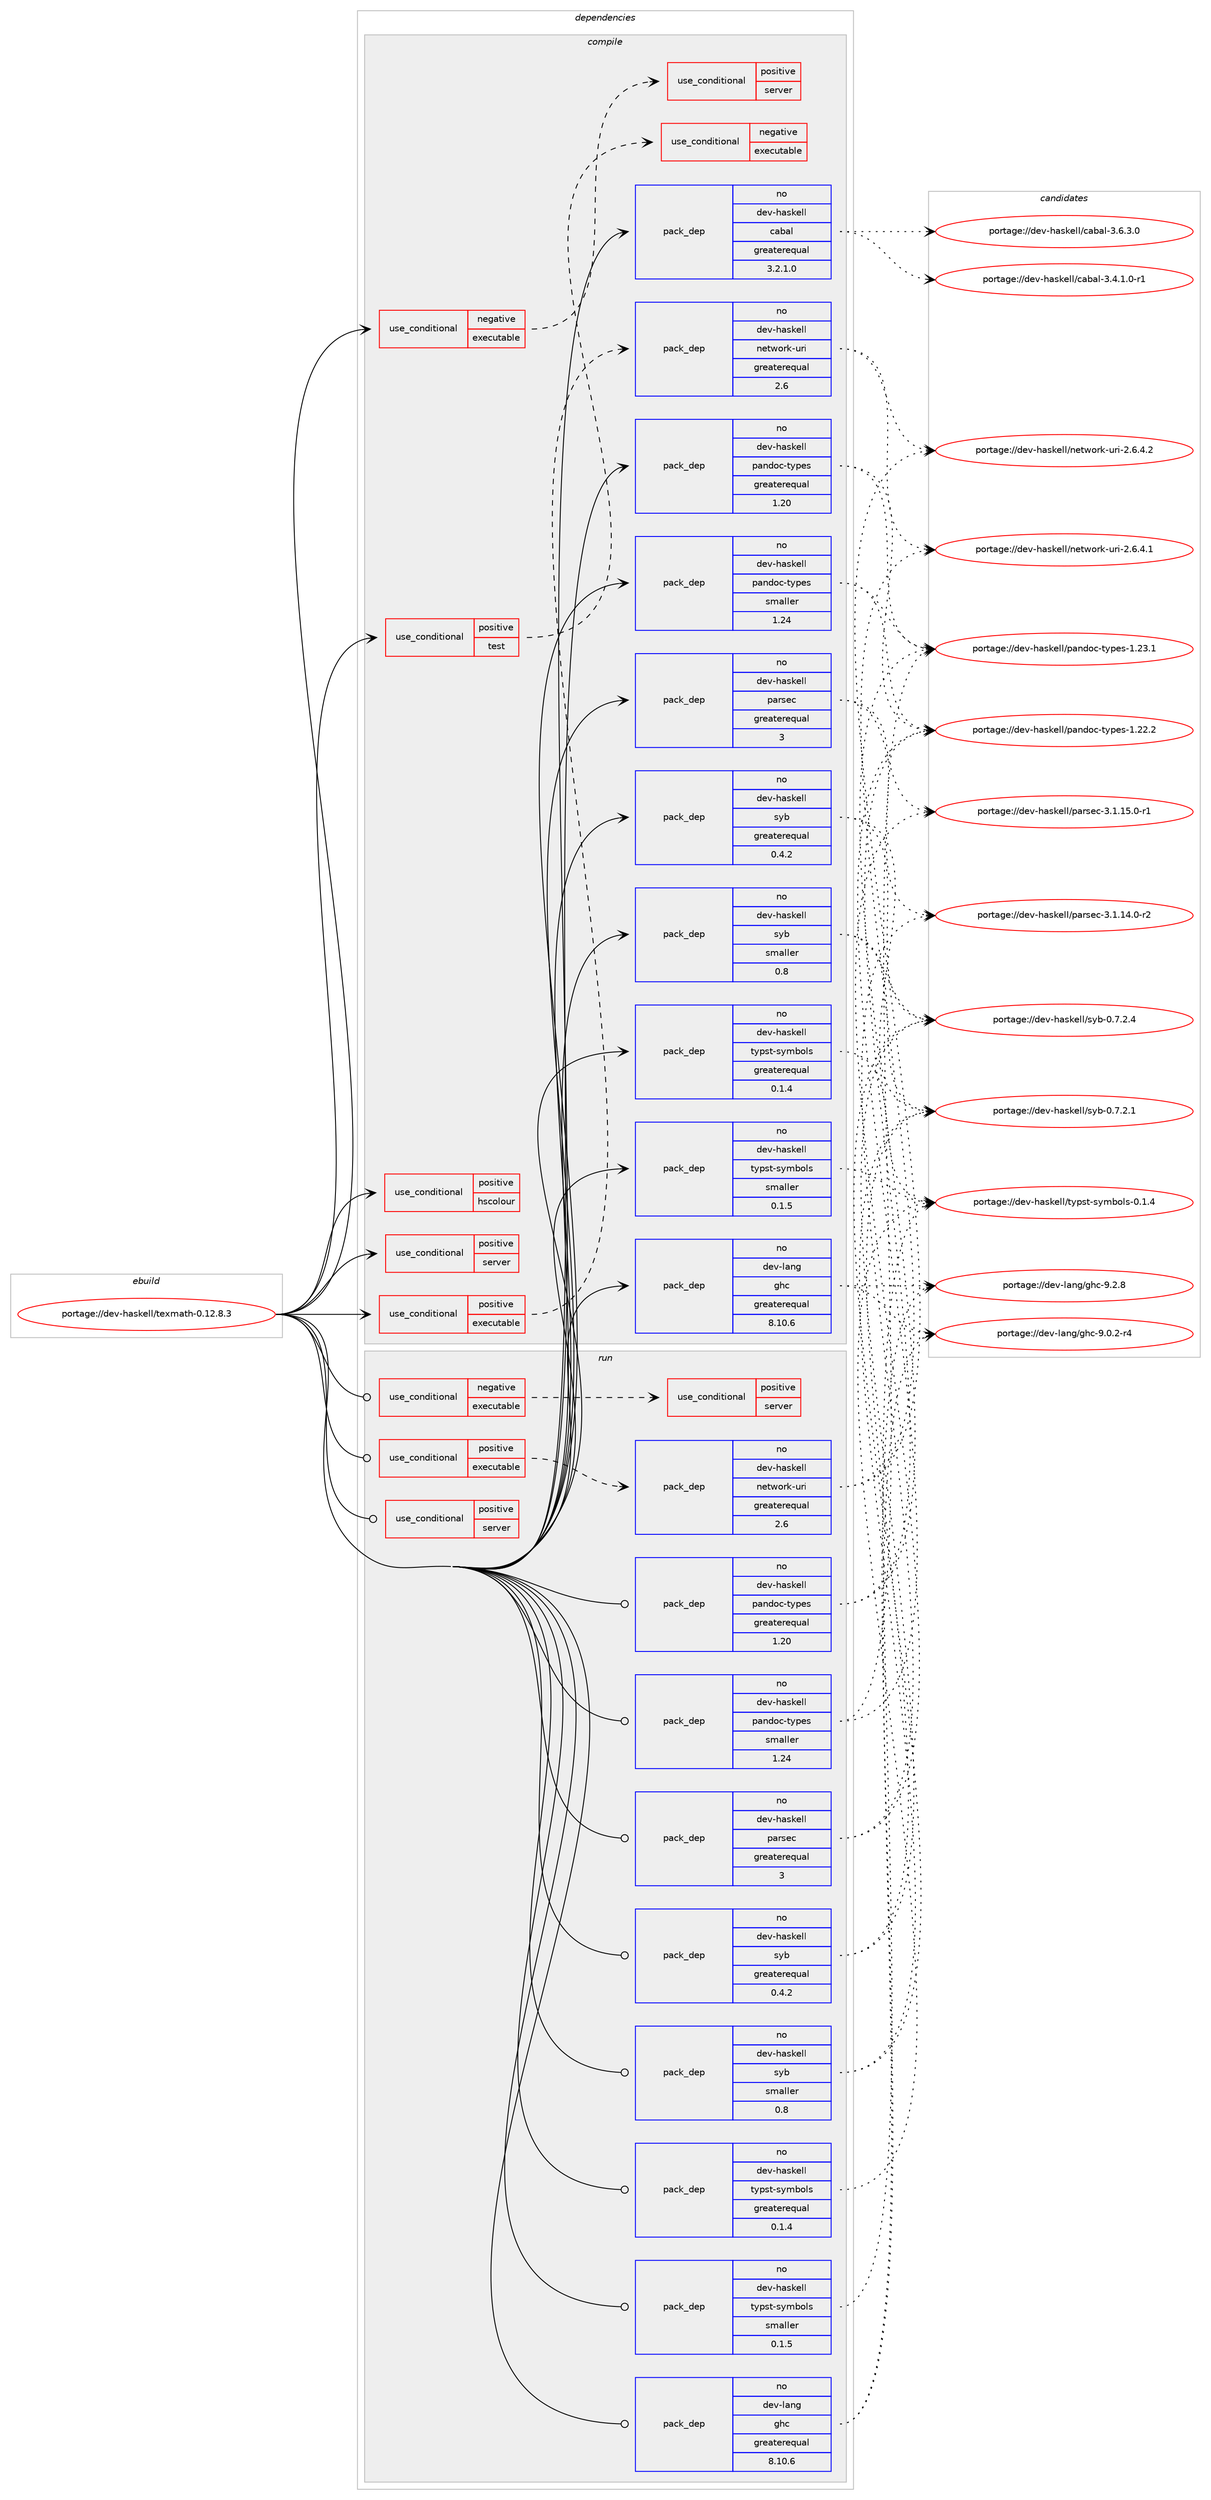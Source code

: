 digraph prolog {

# *************
# Graph options
# *************

newrank=true;
concentrate=true;
compound=true;
graph [rankdir=LR,fontname=Helvetica,fontsize=10,ranksep=1.5];#, ranksep=2.5, nodesep=0.2];
edge  [arrowhead=vee];
node  [fontname=Helvetica,fontsize=10];

# **********
# The ebuild
# **********

subgraph cluster_leftcol {
color=gray;
rank=same;
label=<<i>ebuild</i>>;
id [label="portage://dev-haskell/texmath-0.12.8.3", color=red, width=4, href="../dev-haskell/texmath-0.12.8.3.svg"];
}

# ****************
# The dependencies
# ****************

subgraph cluster_midcol {
color=gray;
label=<<i>dependencies</i>>;
subgraph cluster_compile {
fillcolor="#eeeeee";
style=filled;
label=<<i>compile</i>>;
subgraph cond20529 {
dependency44239 [label=<<TABLE BORDER="0" CELLBORDER="1" CELLSPACING="0" CELLPADDING="4"><TR><TD ROWSPAN="3" CELLPADDING="10">use_conditional</TD></TR><TR><TD>negative</TD></TR><TR><TD>executable</TD></TR></TABLE>>, shape=none, color=red];
subgraph cond20530 {
dependency44240 [label=<<TABLE BORDER="0" CELLBORDER="1" CELLSPACING="0" CELLPADDING="4"><TR><TD ROWSPAN="3" CELLPADDING="10">use_conditional</TD></TR><TR><TD>positive</TD></TR><TR><TD>server</TD></TR></TABLE>>, shape=none, color=red];
# *** BEGIN UNKNOWN DEPENDENCY TYPE (TODO) ***
# dependency44240 -> package_dependency(portage://dev-haskell/texmath-0.12.8.3,install,no,dev-haskell,aeson,none,[,,],any_same_slot,[use(optenable(profile),none)])
# *** END UNKNOWN DEPENDENCY TYPE (TODO) ***

}
dependency44239:e -> dependency44240:w [weight=20,style="dashed",arrowhead="vee"];
}
id:e -> dependency44239:w [weight=20,style="solid",arrowhead="vee"];
subgraph cond20531 {
dependency44241 [label=<<TABLE BORDER="0" CELLBORDER="1" CELLSPACING="0" CELLPADDING="4"><TR><TD ROWSPAN="3" CELLPADDING="10">use_conditional</TD></TR><TR><TD>positive</TD></TR><TR><TD>executable</TD></TR></TABLE>>, shape=none, color=red];
# *** BEGIN UNKNOWN DEPENDENCY TYPE (TODO) ***
# dependency44241 -> package_dependency(portage://dev-haskell/texmath-0.12.8.3,install,no,dev-haskell,aeson,none,[,,],any_same_slot,[use(optenable(profile),none)])
# *** END UNKNOWN DEPENDENCY TYPE (TODO) ***

subgraph pack22719 {
dependency44242 [label=<<TABLE BORDER="0" CELLBORDER="1" CELLSPACING="0" CELLPADDING="4" WIDTH="220"><TR><TD ROWSPAN="6" CELLPADDING="30">pack_dep</TD></TR><TR><TD WIDTH="110">no</TD></TR><TR><TD>dev-haskell</TD></TR><TR><TD>network-uri</TD></TR><TR><TD>greaterequal</TD></TR><TR><TD>2.6</TD></TR></TABLE>>, shape=none, color=blue];
}
dependency44241:e -> dependency44242:w [weight=20,style="dashed",arrowhead="vee"];
# *** BEGIN UNKNOWN DEPENDENCY TYPE (TODO) ***
# dependency44241 -> package_dependency(portage://dev-haskell/texmath-0.12.8.3,install,no,dev-haskell,pretty-show,none,[,,],any_same_slot,[use(optenable(profile),none)])
# *** END UNKNOWN DEPENDENCY TYPE (TODO) ***

}
id:e -> dependency44241:w [weight=20,style="solid",arrowhead="vee"];
subgraph cond20532 {
dependency44243 [label=<<TABLE BORDER="0" CELLBORDER="1" CELLSPACING="0" CELLPADDING="4"><TR><TD ROWSPAN="3" CELLPADDING="10">use_conditional</TD></TR><TR><TD>positive</TD></TR><TR><TD>hscolour</TD></TR></TABLE>>, shape=none, color=red];
# *** BEGIN UNKNOWN DEPENDENCY TYPE (TODO) ***
# dependency44243 -> package_dependency(portage://dev-haskell/texmath-0.12.8.3,install,no,dev-haskell,hscolour,none,[,,],[],[])
# *** END UNKNOWN DEPENDENCY TYPE (TODO) ***

}
id:e -> dependency44243:w [weight=20,style="solid",arrowhead="vee"];
subgraph cond20533 {
dependency44244 [label=<<TABLE BORDER="0" CELLBORDER="1" CELLSPACING="0" CELLPADDING="4"><TR><TD ROWSPAN="3" CELLPADDING="10">use_conditional</TD></TR><TR><TD>positive</TD></TR><TR><TD>server</TD></TR></TABLE>>, shape=none, color=red];
# *** BEGIN UNKNOWN DEPENDENCY TYPE (TODO) ***
# dependency44244 -> package_dependency(portage://dev-haskell/texmath-0.12.8.3,install,no,dev-haskell,optparse-applicative,none,[,,],any_same_slot,[use(optenable(profile),none)])
# *** END UNKNOWN DEPENDENCY TYPE (TODO) ***

# *** BEGIN UNKNOWN DEPENDENCY TYPE (TODO) ***
# dependency44244 -> package_dependency(portage://dev-haskell/texmath-0.12.8.3,install,no,dev-haskell,safe,none,[,,],any_same_slot,[use(optenable(profile),none)])
# *** END UNKNOWN DEPENDENCY TYPE (TODO) ***

# *** BEGIN UNKNOWN DEPENDENCY TYPE (TODO) ***
# dependency44244 -> package_dependency(portage://dev-haskell/texmath-0.12.8.3,install,no,dev-haskell,servant-server,none,[,,],any_same_slot,[use(optenable(profile),none)])
# *** END UNKNOWN DEPENDENCY TYPE (TODO) ***

# *** BEGIN UNKNOWN DEPENDENCY TYPE (TODO) ***
# dependency44244 -> package_dependency(portage://dev-haskell/texmath-0.12.8.3,install,no,dev-haskell,wai,none,[,,],any_same_slot,[use(optenable(profile),none)])
# *** END UNKNOWN DEPENDENCY TYPE (TODO) ***

# *** BEGIN UNKNOWN DEPENDENCY TYPE (TODO) ***
# dependency44244 -> package_dependency(portage://dev-haskell/texmath-0.12.8.3,install,no,dev-haskell,wai-logger,none,[,,],any_same_slot,[use(optenable(profile),none)])
# *** END UNKNOWN DEPENDENCY TYPE (TODO) ***

# *** BEGIN UNKNOWN DEPENDENCY TYPE (TODO) ***
# dependency44244 -> package_dependency(portage://dev-haskell/texmath-0.12.8.3,install,no,dev-haskell,warp,none,[,,],any_same_slot,[use(optenable(profile),none)])
# *** END UNKNOWN DEPENDENCY TYPE (TODO) ***

}
id:e -> dependency44244:w [weight=20,style="solid",arrowhead="vee"];
subgraph cond20534 {
dependency44245 [label=<<TABLE BORDER="0" CELLBORDER="1" CELLSPACING="0" CELLPADDING="4"><TR><TD ROWSPAN="3" CELLPADDING="10">use_conditional</TD></TR><TR><TD>positive</TD></TR><TR><TD>test</TD></TR></TABLE>>, shape=none, color=red];
# *** BEGIN UNKNOWN DEPENDENCY TYPE (TODO) ***
# dependency44245 -> package_dependency(portage://dev-haskell/texmath-0.12.8.3,install,no,dev-haskell,tagged,none,[,,],[],[])
# *** END UNKNOWN DEPENDENCY TYPE (TODO) ***

# *** BEGIN UNKNOWN DEPENDENCY TYPE (TODO) ***
# dependency44245 -> package_dependency(portage://dev-haskell/texmath-0.12.8.3,install,no,dev-haskell,tasty,none,[,,],[],[])
# *** END UNKNOWN DEPENDENCY TYPE (TODO) ***

# *** BEGIN UNKNOWN DEPENDENCY TYPE (TODO) ***
# dependency44245 -> package_dependency(portage://dev-haskell/texmath-0.12.8.3,install,no,dev-haskell,tasty-golden,none,[,,],[],[])
# *** END UNKNOWN DEPENDENCY TYPE (TODO) ***

subgraph cond20535 {
dependency44246 [label=<<TABLE BORDER="0" CELLBORDER="1" CELLSPACING="0" CELLPADDING="4"><TR><TD ROWSPAN="3" CELLPADDING="10">use_conditional</TD></TR><TR><TD>negative</TD></TR><TR><TD>executable</TD></TR></TABLE>>, shape=none, color=red];
# *** BEGIN UNKNOWN DEPENDENCY TYPE (TODO) ***
# dependency44246 -> package_dependency(portage://dev-haskell/texmath-0.12.8.3,install,no,dev-haskell,pretty-show,none,[,,],[],[])
# *** END UNKNOWN DEPENDENCY TYPE (TODO) ***

}
dependency44245:e -> dependency44246:w [weight=20,style="dashed",arrowhead="vee"];
}
id:e -> dependency44245:w [weight=20,style="solid",arrowhead="vee"];
subgraph pack22720 {
dependency44247 [label=<<TABLE BORDER="0" CELLBORDER="1" CELLSPACING="0" CELLPADDING="4" WIDTH="220"><TR><TD ROWSPAN="6" CELLPADDING="30">pack_dep</TD></TR><TR><TD WIDTH="110">no</TD></TR><TR><TD>dev-haskell</TD></TR><TR><TD>cabal</TD></TR><TR><TD>greaterequal</TD></TR><TR><TD>3.2.1.0</TD></TR></TABLE>>, shape=none, color=blue];
}
id:e -> dependency44247:w [weight=20,style="solid",arrowhead="vee"];
subgraph pack22721 {
dependency44248 [label=<<TABLE BORDER="0" CELLBORDER="1" CELLSPACING="0" CELLPADDING="4" WIDTH="220"><TR><TD ROWSPAN="6" CELLPADDING="30">pack_dep</TD></TR><TR><TD WIDTH="110">no</TD></TR><TR><TD>dev-haskell</TD></TR><TR><TD>pandoc-types</TD></TR><TR><TD>greaterequal</TD></TR><TR><TD>1.20</TD></TR></TABLE>>, shape=none, color=blue];
}
id:e -> dependency44248:w [weight=20,style="solid",arrowhead="vee"];
subgraph pack22722 {
dependency44249 [label=<<TABLE BORDER="0" CELLBORDER="1" CELLSPACING="0" CELLPADDING="4" WIDTH="220"><TR><TD ROWSPAN="6" CELLPADDING="30">pack_dep</TD></TR><TR><TD WIDTH="110">no</TD></TR><TR><TD>dev-haskell</TD></TR><TR><TD>pandoc-types</TD></TR><TR><TD>smaller</TD></TR><TR><TD>1.24</TD></TR></TABLE>>, shape=none, color=blue];
}
id:e -> dependency44249:w [weight=20,style="solid",arrowhead="vee"];
subgraph pack22723 {
dependency44250 [label=<<TABLE BORDER="0" CELLBORDER="1" CELLSPACING="0" CELLPADDING="4" WIDTH="220"><TR><TD ROWSPAN="6" CELLPADDING="30">pack_dep</TD></TR><TR><TD WIDTH="110">no</TD></TR><TR><TD>dev-haskell</TD></TR><TR><TD>parsec</TD></TR><TR><TD>greaterequal</TD></TR><TR><TD>3</TD></TR></TABLE>>, shape=none, color=blue];
}
id:e -> dependency44250:w [weight=20,style="solid",arrowhead="vee"];
# *** BEGIN UNKNOWN DEPENDENCY TYPE (TODO) ***
# id -> package_dependency(portage://dev-haskell/texmath-0.12.8.3,install,no,dev-haskell,split,none,[,,],any_same_slot,[use(optenable(profile),none)])
# *** END UNKNOWN DEPENDENCY TYPE (TODO) ***

subgraph pack22724 {
dependency44251 [label=<<TABLE BORDER="0" CELLBORDER="1" CELLSPACING="0" CELLPADDING="4" WIDTH="220"><TR><TD ROWSPAN="6" CELLPADDING="30">pack_dep</TD></TR><TR><TD WIDTH="110">no</TD></TR><TR><TD>dev-haskell</TD></TR><TR><TD>syb</TD></TR><TR><TD>greaterequal</TD></TR><TR><TD>0.4.2</TD></TR></TABLE>>, shape=none, color=blue];
}
id:e -> dependency44251:w [weight=20,style="solid",arrowhead="vee"];
subgraph pack22725 {
dependency44252 [label=<<TABLE BORDER="0" CELLBORDER="1" CELLSPACING="0" CELLPADDING="4" WIDTH="220"><TR><TD ROWSPAN="6" CELLPADDING="30">pack_dep</TD></TR><TR><TD WIDTH="110">no</TD></TR><TR><TD>dev-haskell</TD></TR><TR><TD>syb</TD></TR><TR><TD>smaller</TD></TR><TR><TD>0.8</TD></TR></TABLE>>, shape=none, color=blue];
}
id:e -> dependency44252:w [weight=20,style="solid",arrowhead="vee"];
# *** BEGIN UNKNOWN DEPENDENCY TYPE (TODO) ***
# id -> package_dependency(portage://dev-haskell/texmath-0.12.8.3,install,no,dev-haskell,text,none,[,,],any_same_slot,[use(optenable(profile),none)])
# *** END UNKNOWN DEPENDENCY TYPE (TODO) ***

subgraph pack22726 {
dependency44253 [label=<<TABLE BORDER="0" CELLBORDER="1" CELLSPACING="0" CELLPADDING="4" WIDTH="220"><TR><TD ROWSPAN="6" CELLPADDING="30">pack_dep</TD></TR><TR><TD WIDTH="110">no</TD></TR><TR><TD>dev-haskell</TD></TR><TR><TD>typst-symbols</TD></TR><TR><TD>greaterequal</TD></TR><TR><TD>0.1.4</TD></TR></TABLE>>, shape=none, color=blue];
}
id:e -> dependency44253:w [weight=20,style="solid",arrowhead="vee"];
subgraph pack22727 {
dependency44254 [label=<<TABLE BORDER="0" CELLBORDER="1" CELLSPACING="0" CELLPADDING="4" WIDTH="220"><TR><TD ROWSPAN="6" CELLPADDING="30">pack_dep</TD></TR><TR><TD WIDTH="110">no</TD></TR><TR><TD>dev-haskell</TD></TR><TR><TD>typst-symbols</TD></TR><TR><TD>smaller</TD></TR><TR><TD>0.1.5</TD></TR></TABLE>>, shape=none, color=blue];
}
id:e -> dependency44254:w [weight=20,style="solid",arrowhead="vee"];
# *** BEGIN UNKNOWN DEPENDENCY TYPE (TODO) ***
# id -> package_dependency(portage://dev-haskell/texmath-0.12.8.3,install,no,dev-haskell,xml,none,[,,],any_same_slot,[use(optenable(profile),none)])
# *** END UNKNOWN DEPENDENCY TYPE (TODO) ***

subgraph pack22728 {
dependency44255 [label=<<TABLE BORDER="0" CELLBORDER="1" CELLSPACING="0" CELLPADDING="4" WIDTH="220"><TR><TD ROWSPAN="6" CELLPADDING="30">pack_dep</TD></TR><TR><TD WIDTH="110">no</TD></TR><TR><TD>dev-lang</TD></TR><TR><TD>ghc</TD></TR><TR><TD>greaterequal</TD></TR><TR><TD>8.10.6</TD></TR></TABLE>>, shape=none, color=blue];
}
id:e -> dependency44255:w [weight=20,style="solid",arrowhead="vee"];
}
subgraph cluster_compileandrun {
fillcolor="#eeeeee";
style=filled;
label=<<i>compile and run</i>>;
}
subgraph cluster_run {
fillcolor="#eeeeee";
style=filled;
label=<<i>run</i>>;
subgraph cond20536 {
dependency44256 [label=<<TABLE BORDER="0" CELLBORDER="1" CELLSPACING="0" CELLPADDING="4"><TR><TD ROWSPAN="3" CELLPADDING="10">use_conditional</TD></TR><TR><TD>negative</TD></TR><TR><TD>executable</TD></TR></TABLE>>, shape=none, color=red];
subgraph cond20537 {
dependency44257 [label=<<TABLE BORDER="0" CELLBORDER="1" CELLSPACING="0" CELLPADDING="4"><TR><TD ROWSPAN="3" CELLPADDING="10">use_conditional</TD></TR><TR><TD>positive</TD></TR><TR><TD>server</TD></TR></TABLE>>, shape=none, color=red];
# *** BEGIN UNKNOWN DEPENDENCY TYPE (TODO) ***
# dependency44257 -> package_dependency(portage://dev-haskell/texmath-0.12.8.3,run,no,dev-haskell,aeson,none,[,,],any_same_slot,[use(optenable(profile),none)])
# *** END UNKNOWN DEPENDENCY TYPE (TODO) ***

}
dependency44256:e -> dependency44257:w [weight=20,style="dashed",arrowhead="vee"];
}
id:e -> dependency44256:w [weight=20,style="solid",arrowhead="odot"];
subgraph cond20538 {
dependency44258 [label=<<TABLE BORDER="0" CELLBORDER="1" CELLSPACING="0" CELLPADDING="4"><TR><TD ROWSPAN="3" CELLPADDING="10">use_conditional</TD></TR><TR><TD>positive</TD></TR><TR><TD>executable</TD></TR></TABLE>>, shape=none, color=red];
# *** BEGIN UNKNOWN DEPENDENCY TYPE (TODO) ***
# dependency44258 -> package_dependency(portage://dev-haskell/texmath-0.12.8.3,run,no,dev-haskell,aeson,none,[,,],any_same_slot,[use(optenable(profile),none)])
# *** END UNKNOWN DEPENDENCY TYPE (TODO) ***

subgraph pack22729 {
dependency44259 [label=<<TABLE BORDER="0" CELLBORDER="1" CELLSPACING="0" CELLPADDING="4" WIDTH="220"><TR><TD ROWSPAN="6" CELLPADDING="30">pack_dep</TD></TR><TR><TD WIDTH="110">no</TD></TR><TR><TD>dev-haskell</TD></TR><TR><TD>network-uri</TD></TR><TR><TD>greaterequal</TD></TR><TR><TD>2.6</TD></TR></TABLE>>, shape=none, color=blue];
}
dependency44258:e -> dependency44259:w [weight=20,style="dashed",arrowhead="vee"];
# *** BEGIN UNKNOWN DEPENDENCY TYPE (TODO) ***
# dependency44258 -> package_dependency(portage://dev-haskell/texmath-0.12.8.3,run,no,dev-haskell,pretty-show,none,[,,],any_same_slot,[use(optenable(profile),none)])
# *** END UNKNOWN DEPENDENCY TYPE (TODO) ***

}
id:e -> dependency44258:w [weight=20,style="solid",arrowhead="odot"];
subgraph cond20539 {
dependency44260 [label=<<TABLE BORDER="0" CELLBORDER="1" CELLSPACING="0" CELLPADDING="4"><TR><TD ROWSPAN="3" CELLPADDING="10">use_conditional</TD></TR><TR><TD>positive</TD></TR><TR><TD>server</TD></TR></TABLE>>, shape=none, color=red];
# *** BEGIN UNKNOWN DEPENDENCY TYPE (TODO) ***
# dependency44260 -> package_dependency(portage://dev-haskell/texmath-0.12.8.3,run,no,dev-haskell,optparse-applicative,none,[,,],any_same_slot,[use(optenable(profile),none)])
# *** END UNKNOWN DEPENDENCY TYPE (TODO) ***

# *** BEGIN UNKNOWN DEPENDENCY TYPE (TODO) ***
# dependency44260 -> package_dependency(portage://dev-haskell/texmath-0.12.8.3,run,no,dev-haskell,safe,none,[,,],any_same_slot,[use(optenable(profile),none)])
# *** END UNKNOWN DEPENDENCY TYPE (TODO) ***

# *** BEGIN UNKNOWN DEPENDENCY TYPE (TODO) ***
# dependency44260 -> package_dependency(portage://dev-haskell/texmath-0.12.8.3,run,no,dev-haskell,servant-server,none,[,,],any_same_slot,[use(optenable(profile),none)])
# *** END UNKNOWN DEPENDENCY TYPE (TODO) ***

# *** BEGIN UNKNOWN DEPENDENCY TYPE (TODO) ***
# dependency44260 -> package_dependency(portage://dev-haskell/texmath-0.12.8.3,run,no,dev-haskell,wai,none,[,,],any_same_slot,[use(optenable(profile),none)])
# *** END UNKNOWN DEPENDENCY TYPE (TODO) ***

# *** BEGIN UNKNOWN DEPENDENCY TYPE (TODO) ***
# dependency44260 -> package_dependency(portage://dev-haskell/texmath-0.12.8.3,run,no,dev-haskell,wai-logger,none,[,,],any_same_slot,[use(optenable(profile),none)])
# *** END UNKNOWN DEPENDENCY TYPE (TODO) ***

# *** BEGIN UNKNOWN DEPENDENCY TYPE (TODO) ***
# dependency44260 -> package_dependency(portage://dev-haskell/texmath-0.12.8.3,run,no,dev-haskell,warp,none,[,,],any_same_slot,[use(optenable(profile),none)])
# *** END UNKNOWN DEPENDENCY TYPE (TODO) ***

}
id:e -> dependency44260:w [weight=20,style="solid",arrowhead="odot"];
subgraph pack22730 {
dependency44261 [label=<<TABLE BORDER="0" CELLBORDER="1" CELLSPACING="0" CELLPADDING="4" WIDTH="220"><TR><TD ROWSPAN="6" CELLPADDING="30">pack_dep</TD></TR><TR><TD WIDTH="110">no</TD></TR><TR><TD>dev-haskell</TD></TR><TR><TD>pandoc-types</TD></TR><TR><TD>greaterequal</TD></TR><TR><TD>1.20</TD></TR></TABLE>>, shape=none, color=blue];
}
id:e -> dependency44261:w [weight=20,style="solid",arrowhead="odot"];
subgraph pack22731 {
dependency44262 [label=<<TABLE BORDER="0" CELLBORDER="1" CELLSPACING="0" CELLPADDING="4" WIDTH="220"><TR><TD ROWSPAN="6" CELLPADDING="30">pack_dep</TD></TR><TR><TD WIDTH="110">no</TD></TR><TR><TD>dev-haskell</TD></TR><TR><TD>pandoc-types</TD></TR><TR><TD>smaller</TD></TR><TR><TD>1.24</TD></TR></TABLE>>, shape=none, color=blue];
}
id:e -> dependency44262:w [weight=20,style="solid",arrowhead="odot"];
subgraph pack22732 {
dependency44263 [label=<<TABLE BORDER="0" CELLBORDER="1" CELLSPACING="0" CELLPADDING="4" WIDTH="220"><TR><TD ROWSPAN="6" CELLPADDING="30">pack_dep</TD></TR><TR><TD WIDTH="110">no</TD></TR><TR><TD>dev-haskell</TD></TR><TR><TD>parsec</TD></TR><TR><TD>greaterequal</TD></TR><TR><TD>3</TD></TR></TABLE>>, shape=none, color=blue];
}
id:e -> dependency44263:w [weight=20,style="solid",arrowhead="odot"];
# *** BEGIN UNKNOWN DEPENDENCY TYPE (TODO) ***
# id -> package_dependency(portage://dev-haskell/texmath-0.12.8.3,run,no,dev-haskell,split,none,[,,],any_same_slot,[use(optenable(profile),none)])
# *** END UNKNOWN DEPENDENCY TYPE (TODO) ***

subgraph pack22733 {
dependency44264 [label=<<TABLE BORDER="0" CELLBORDER="1" CELLSPACING="0" CELLPADDING="4" WIDTH="220"><TR><TD ROWSPAN="6" CELLPADDING="30">pack_dep</TD></TR><TR><TD WIDTH="110">no</TD></TR><TR><TD>dev-haskell</TD></TR><TR><TD>syb</TD></TR><TR><TD>greaterequal</TD></TR><TR><TD>0.4.2</TD></TR></TABLE>>, shape=none, color=blue];
}
id:e -> dependency44264:w [weight=20,style="solid",arrowhead="odot"];
subgraph pack22734 {
dependency44265 [label=<<TABLE BORDER="0" CELLBORDER="1" CELLSPACING="0" CELLPADDING="4" WIDTH="220"><TR><TD ROWSPAN="6" CELLPADDING="30">pack_dep</TD></TR><TR><TD WIDTH="110">no</TD></TR><TR><TD>dev-haskell</TD></TR><TR><TD>syb</TD></TR><TR><TD>smaller</TD></TR><TR><TD>0.8</TD></TR></TABLE>>, shape=none, color=blue];
}
id:e -> dependency44265:w [weight=20,style="solid",arrowhead="odot"];
# *** BEGIN UNKNOWN DEPENDENCY TYPE (TODO) ***
# id -> package_dependency(portage://dev-haskell/texmath-0.12.8.3,run,no,dev-haskell,text,none,[,,],any_same_slot,[use(optenable(profile),none)])
# *** END UNKNOWN DEPENDENCY TYPE (TODO) ***

subgraph pack22735 {
dependency44266 [label=<<TABLE BORDER="0" CELLBORDER="1" CELLSPACING="0" CELLPADDING="4" WIDTH="220"><TR><TD ROWSPAN="6" CELLPADDING="30">pack_dep</TD></TR><TR><TD WIDTH="110">no</TD></TR><TR><TD>dev-haskell</TD></TR><TR><TD>typst-symbols</TD></TR><TR><TD>greaterequal</TD></TR><TR><TD>0.1.4</TD></TR></TABLE>>, shape=none, color=blue];
}
id:e -> dependency44266:w [weight=20,style="solid",arrowhead="odot"];
subgraph pack22736 {
dependency44267 [label=<<TABLE BORDER="0" CELLBORDER="1" CELLSPACING="0" CELLPADDING="4" WIDTH="220"><TR><TD ROWSPAN="6" CELLPADDING="30">pack_dep</TD></TR><TR><TD WIDTH="110">no</TD></TR><TR><TD>dev-haskell</TD></TR><TR><TD>typst-symbols</TD></TR><TR><TD>smaller</TD></TR><TR><TD>0.1.5</TD></TR></TABLE>>, shape=none, color=blue];
}
id:e -> dependency44267:w [weight=20,style="solid",arrowhead="odot"];
# *** BEGIN UNKNOWN DEPENDENCY TYPE (TODO) ***
# id -> package_dependency(portage://dev-haskell/texmath-0.12.8.3,run,no,dev-haskell,xml,none,[,,],any_same_slot,[use(optenable(profile),none)])
# *** END UNKNOWN DEPENDENCY TYPE (TODO) ***

subgraph pack22737 {
dependency44268 [label=<<TABLE BORDER="0" CELLBORDER="1" CELLSPACING="0" CELLPADDING="4" WIDTH="220"><TR><TD ROWSPAN="6" CELLPADDING="30">pack_dep</TD></TR><TR><TD WIDTH="110">no</TD></TR><TR><TD>dev-lang</TD></TR><TR><TD>ghc</TD></TR><TR><TD>greaterequal</TD></TR><TR><TD>8.10.6</TD></TR></TABLE>>, shape=none, color=blue];
}
id:e -> dependency44268:w [weight=20,style="solid",arrowhead="odot"];
# *** BEGIN UNKNOWN DEPENDENCY TYPE (TODO) ***
# id -> package_dependency(portage://dev-haskell/texmath-0.12.8.3,run,no,dev-lang,ghc,none,[,,],any_same_slot,[use(optenable(profile),none)])
# *** END UNKNOWN DEPENDENCY TYPE (TODO) ***

}
}

# **************
# The candidates
# **************

subgraph cluster_choices {
rank=same;
color=gray;
label=<<i>candidates</i>>;

subgraph choice22719 {
color=black;
nodesep=1;
choice100101118451049711510710110810847110101116119111114107451171141054550465446524649 [label="portage://dev-haskell/network-uri-2.6.4.1", color=red, width=4,href="../dev-haskell/network-uri-2.6.4.1.svg"];
choice100101118451049711510710110810847110101116119111114107451171141054550465446524650 [label="portage://dev-haskell/network-uri-2.6.4.2", color=red, width=4,href="../dev-haskell/network-uri-2.6.4.2.svg"];
dependency44242:e -> choice100101118451049711510710110810847110101116119111114107451171141054550465446524649:w [style=dotted,weight="100"];
dependency44242:e -> choice100101118451049711510710110810847110101116119111114107451171141054550465446524650:w [style=dotted,weight="100"];
}
subgraph choice22720 {
color=black;
nodesep=1;
choice1001011184510497115107101108108479997989710845514652464946484511449 [label="portage://dev-haskell/cabal-3.4.1.0-r1", color=red, width=4,href="../dev-haskell/cabal-3.4.1.0-r1.svg"];
choice100101118451049711510710110810847999798971084551465446514648 [label="portage://dev-haskell/cabal-3.6.3.0", color=red, width=4,href="../dev-haskell/cabal-3.6.3.0.svg"];
dependency44247:e -> choice1001011184510497115107101108108479997989710845514652464946484511449:w [style=dotted,weight="100"];
dependency44247:e -> choice100101118451049711510710110810847999798971084551465446514648:w [style=dotted,weight="100"];
}
subgraph choice22721 {
color=black;
nodesep=1;
choice10010111845104971151071011081084711297110100111994511612111210111545494650504650 [label="portage://dev-haskell/pandoc-types-1.22.2", color=red, width=4,href="../dev-haskell/pandoc-types-1.22.2.svg"];
choice10010111845104971151071011081084711297110100111994511612111210111545494650514649 [label="portage://dev-haskell/pandoc-types-1.23.1", color=red, width=4,href="../dev-haskell/pandoc-types-1.23.1.svg"];
dependency44248:e -> choice10010111845104971151071011081084711297110100111994511612111210111545494650504650:w [style=dotted,weight="100"];
dependency44248:e -> choice10010111845104971151071011081084711297110100111994511612111210111545494650514649:w [style=dotted,weight="100"];
}
subgraph choice22722 {
color=black;
nodesep=1;
choice10010111845104971151071011081084711297110100111994511612111210111545494650504650 [label="portage://dev-haskell/pandoc-types-1.22.2", color=red, width=4,href="../dev-haskell/pandoc-types-1.22.2.svg"];
choice10010111845104971151071011081084711297110100111994511612111210111545494650514649 [label="portage://dev-haskell/pandoc-types-1.23.1", color=red, width=4,href="../dev-haskell/pandoc-types-1.23.1.svg"];
dependency44249:e -> choice10010111845104971151071011081084711297110100111994511612111210111545494650504650:w [style=dotted,weight="100"];
dependency44249:e -> choice10010111845104971151071011081084711297110100111994511612111210111545494650514649:w [style=dotted,weight="100"];
}
subgraph choice22723 {
color=black;
nodesep=1;
choice10010111845104971151071011081084711297114115101994551464946495246484511450 [label="portage://dev-haskell/parsec-3.1.14.0-r2", color=red, width=4,href="../dev-haskell/parsec-3.1.14.0-r2.svg"];
choice10010111845104971151071011081084711297114115101994551464946495346484511449 [label="portage://dev-haskell/parsec-3.1.15.0-r1", color=red, width=4,href="../dev-haskell/parsec-3.1.15.0-r1.svg"];
dependency44250:e -> choice10010111845104971151071011081084711297114115101994551464946495246484511450:w [style=dotted,weight="100"];
dependency44250:e -> choice10010111845104971151071011081084711297114115101994551464946495346484511449:w [style=dotted,weight="100"];
}
subgraph choice22724 {
color=black;
nodesep=1;
choice100101118451049711510710110810847115121984548465546504649 [label="portage://dev-haskell/syb-0.7.2.1", color=red, width=4,href="../dev-haskell/syb-0.7.2.1.svg"];
choice100101118451049711510710110810847115121984548465546504652 [label="portage://dev-haskell/syb-0.7.2.4", color=red, width=4,href="../dev-haskell/syb-0.7.2.4.svg"];
dependency44251:e -> choice100101118451049711510710110810847115121984548465546504649:w [style=dotted,weight="100"];
dependency44251:e -> choice100101118451049711510710110810847115121984548465546504652:w [style=dotted,weight="100"];
}
subgraph choice22725 {
color=black;
nodesep=1;
choice100101118451049711510710110810847115121984548465546504649 [label="portage://dev-haskell/syb-0.7.2.1", color=red, width=4,href="../dev-haskell/syb-0.7.2.1.svg"];
choice100101118451049711510710110810847115121984548465546504652 [label="portage://dev-haskell/syb-0.7.2.4", color=red, width=4,href="../dev-haskell/syb-0.7.2.4.svg"];
dependency44252:e -> choice100101118451049711510710110810847115121984548465546504649:w [style=dotted,weight="100"];
dependency44252:e -> choice100101118451049711510710110810847115121984548465546504652:w [style=dotted,weight="100"];
}
subgraph choice22726 {
color=black;
nodesep=1;
choice1001011184510497115107101108108471161211121151164511512110998111108115454846494652 [label="portage://dev-haskell/typst-symbols-0.1.4", color=red, width=4,href="../dev-haskell/typst-symbols-0.1.4.svg"];
dependency44253:e -> choice1001011184510497115107101108108471161211121151164511512110998111108115454846494652:w [style=dotted,weight="100"];
}
subgraph choice22727 {
color=black;
nodesep=1;
choice1001011184510497115107101108108471161211121151164511512110998111108115454846494652 [label="portage://dev-haskell/typst-symbols-0.1.4", color=red, width=4,href="../dev-haskell/typst-symbols-0.1.4.svg"];
dependency44254:e -> choice1001011184510497115107101108108471161211121151164511512110998111108115454846494652:w [style=dotted,weight="100"];
}
subgraph choice22728 {
color=black;
nodesep=1;
choice100101118451089711010347103104994557464846504511452 [label="portage://dev-lang/ghc-9.0.2-r4", color=red, width=4,href="../dev-lang/ghc-9.0.2-r4.svg"];
choice10010111845108971101034710310499455746504656 [label="portage://dev-lang/ghc-9.2.8", color=red, width=4,href="../dev-lang/ghc-9.2.8.svg"];
dependency44255:e -> choice100101118451089711010347103104994557464846504511452:w [style=dotted,weight="100"];
dependency44255:e -> choice10010111845108971101034710310499455746504656:w [style=dotted,weight="100"];
}
subgraph choice22729 {
color=black;
nodesep=1;
choice100101118451049711510710110810847110101116119111114107451171141054550465446524649 [label="portage://dev-haskell/network-uri-2.6.4.1", color=red, width=4,href="../dev-haskell/network-uri-2.6.4.1.svg"];
choice100101118451049711510710110810847110101116119111114107451171141054550465446524650 [label="portage://dev-haskell/network-uri-2.6.4.2", color=red, width=4,href="../dev-haskell/network-uri-2.6.4.2.svg"];
dependency44259:e -> choice100101118451049711510710110810847110101116119111114107451171141054550465446524649:w [style=dotted,weight="100"];
dependency44259:e -> choice100101118451049711510710110810847110101116119111114107451171141054550465446524650:w [style=dotted,weight="100"];
}
subgraph choice22730 {
color=black;
nodesep=1;
choice10010111845104971151071011081084711297110100111994511612111210111545494650504650 [label="portage://dev-haskell/pandoc-types-1.22.2", color=red, width=4,href="../dev-haskell/pandoc-types-1.22.2.svg"];
choice10010111845104971151071011081084711297110100111994511612111210111545494650514649 [label="portage://dev-haskell/pandoc-types-1.23.1", color=red, width=4,href="../dev-haskell/pandoc-types-1.23.1.svg"];
dependency44261:e -> choice10010111845104971151071011081084711297110100111994511612111210111545494650504650:w [style=dotted,weight="100"];
dependency44261:e -> choice10010111845104971151071011081084711297110100111994511612111210111545494650514649:w [style=dotted,weight="100"];
}
subgraph choice22731 {
color=black;
nodesep=1;
choice10010111845104971151071011081084711297110100111994511612111210111545494650504650 [label="portage://dev-haskell/pandoc-types-1.22.2", color=red, width=4,href="../dev-haskell/pandoc-types-1.22.2.svg"];
choice10010111845104971151071011081084711297110100111994511612111210111545494650514649 [label="portage://dev-haskell/pandoc-types-1.23.1", color=red, width=4,href="../dev-haskell/pandoc-types-1.23.1.svg"];
dependency44262:e -> choice10010111845104971151071011081084711297110100111994511612111210111545494650504650:w [style=dotted,weight="100"];
dependency44262:e -> choice10010111845104971151071011081084711297110100111994511612111210111545494650514649:w [style=dotted,weight="100"];
}
subgraph choice22732 {
color=black;
nodesep=1;
choice10010111845104971151071011081084711297114115101994551464946495246484511450 [label="portage://dev-haskell/parsec-3.1.14.0-r2", color=red, width=4,href="../dev-haskell/parsec-3.1.14.0-r2.svg"];
choice10010111845104971151071011081084711297114115101994551464946495346484511449 [label="portage://dev-haskell/parsec-3.1.15.0-r1", color=red, width=4,href="../dev-haskell/parsec-3.1.15.0-r1.svg"];
dependency44263:e -> choice10010111845104971151071011081084711297114115101994551464946495246484511450:w [style=dotted,weight="100"];
dependency44263:e -> choice10010111845104971151071011081084711297114115101994551464946495346484511449:w [style=dotted,weight="100"];
}
subgraph choice22733 {
color=black;
nodesep=1;
choice100101118451049711510710110810847115121984548465546504649 [label="portage://dev-haskell/syb-0.7.2.1", color=red, width=4,href="../dev-haskell/syb-0.7.2.1.svg"];
choice100101118451049711510710110810847115121984548465546504652 [label="portage://dev-haskell/syb-0.7.2.4", color=red, width=4,href="../dev-haskell/syb-0.7.2.4.svg"];
dependency44264:e -> choice100101118451049711510710110810847115121984548465546504649:w [style=dotted,weight="100"];
dependency44264:e -> choice100101118451049711510710110810847115121984548465546504652:w [style=dotted,weight="100"];
}
subgraph choice22734 {
color=black;
nodesep=1;
choice100101118451049711510710110810847115121984548465546504649 [label="portage://dev-haskell/syb-0.7.2.1", color=red, width=4,href="../dev-haskell/syb-0.7.2.1.svg"];
choice100101118451049711510710110810847115121984548465546504652 [label="portage://dev-haskell/syb-0.7.2.4", color=red, width=4,href="../dev-haskell/syb-0.7.2.4.svg"];
dependency44265:e -> choice100101118451049711510710110810847115121984548465546504649:w [style=dotted,weight="100"];
dependency44265:e -> choice100101118451049711510710110810847115121984548465546504652:w [style=dotted,weight="100"];
}
subgraph choice22735 {
color=black;
nodesep=1;
choice1001011184510497115107101108108471161211121151164511512110998111108115454846494652 [label="portage://dev-haskell/typst-symbols-0.1.4", color=red, width=4,href="../dev-haskell/typst-symbols-0.1.4.svg"];
dependency44266:e -> choice1001011184510497115107101108108471161211121151164511512110998111108115454846494652:w [style=dotted,weight="100"];
}
subgraph choice22736 {
color=black;
nodesep=1;
choice1001011184510497115107101108108471161211121151164511512110998111108115454846494652 [label="portage://dev-haskell/typst-symbols-0.1.4", color=red, width=4,href="../dev-haskell/typst-symbols-0.1.4.svg"];
dependency44267:e -> choice1001011184510497115107101108108471161211121151164511512110998111108115454846494652:w [style=dotted,weight="100"];
}
subgraph choice22737 {
color=black;
nodesep=1;
choice100101118451089711010347103104994557464846504511452 [label="portage://dev-lang/ghc-9.0.2-r4", color=red, width=4,href="../dev-lang/ghc-9.0.2-r4.svg"];
choice10010111845108971101034710310499455746504656 [label="portage://dev-lang/ghc-9.2.8", color=red, width=4,href="../dev-lang/ghc-9.2.8.svg"];
dependency44268:e -> choice100101118451089711010347103104994557464846504511452:w [style=dotted,weight="100"];
dependency44268:e -> choice10010111845108971101034710310499455746504656:w [style=dotted,weight="100"];
}
}

}
